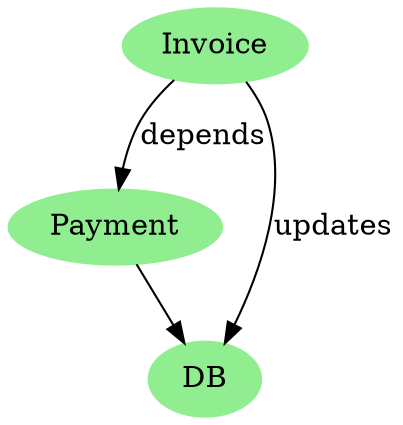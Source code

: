 digraph ImpactGraph {
    node [shape=ellipse, style=filled, color=lightgreen];
    Invoice -> Payment [label="depends"];
    Invoice -> DB [label="updates"];
    Payment -> DB;
}

